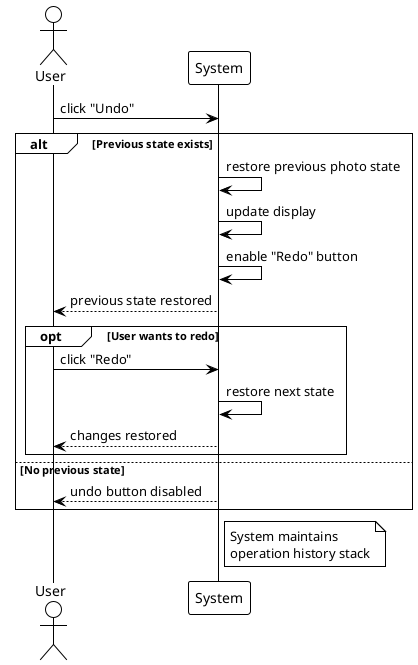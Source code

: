 @startuml UC013
!theme plain

actor User
participant System

User -> System : click "Undo"

alt Previous state exists
    System -> System : restore previous photo state
    System -> System : update display
    System -> System : enable "Redo" button
    System --> User : previous state restored
    
    opt User wants to redo
        User -> System : click "Redo"
        System -> System : restore next state
        System --> User : changes restored
    end
else No previous state
    System --> User : undo button disabled
end

note right of System: System maintains\noperation history stack

@enduml
